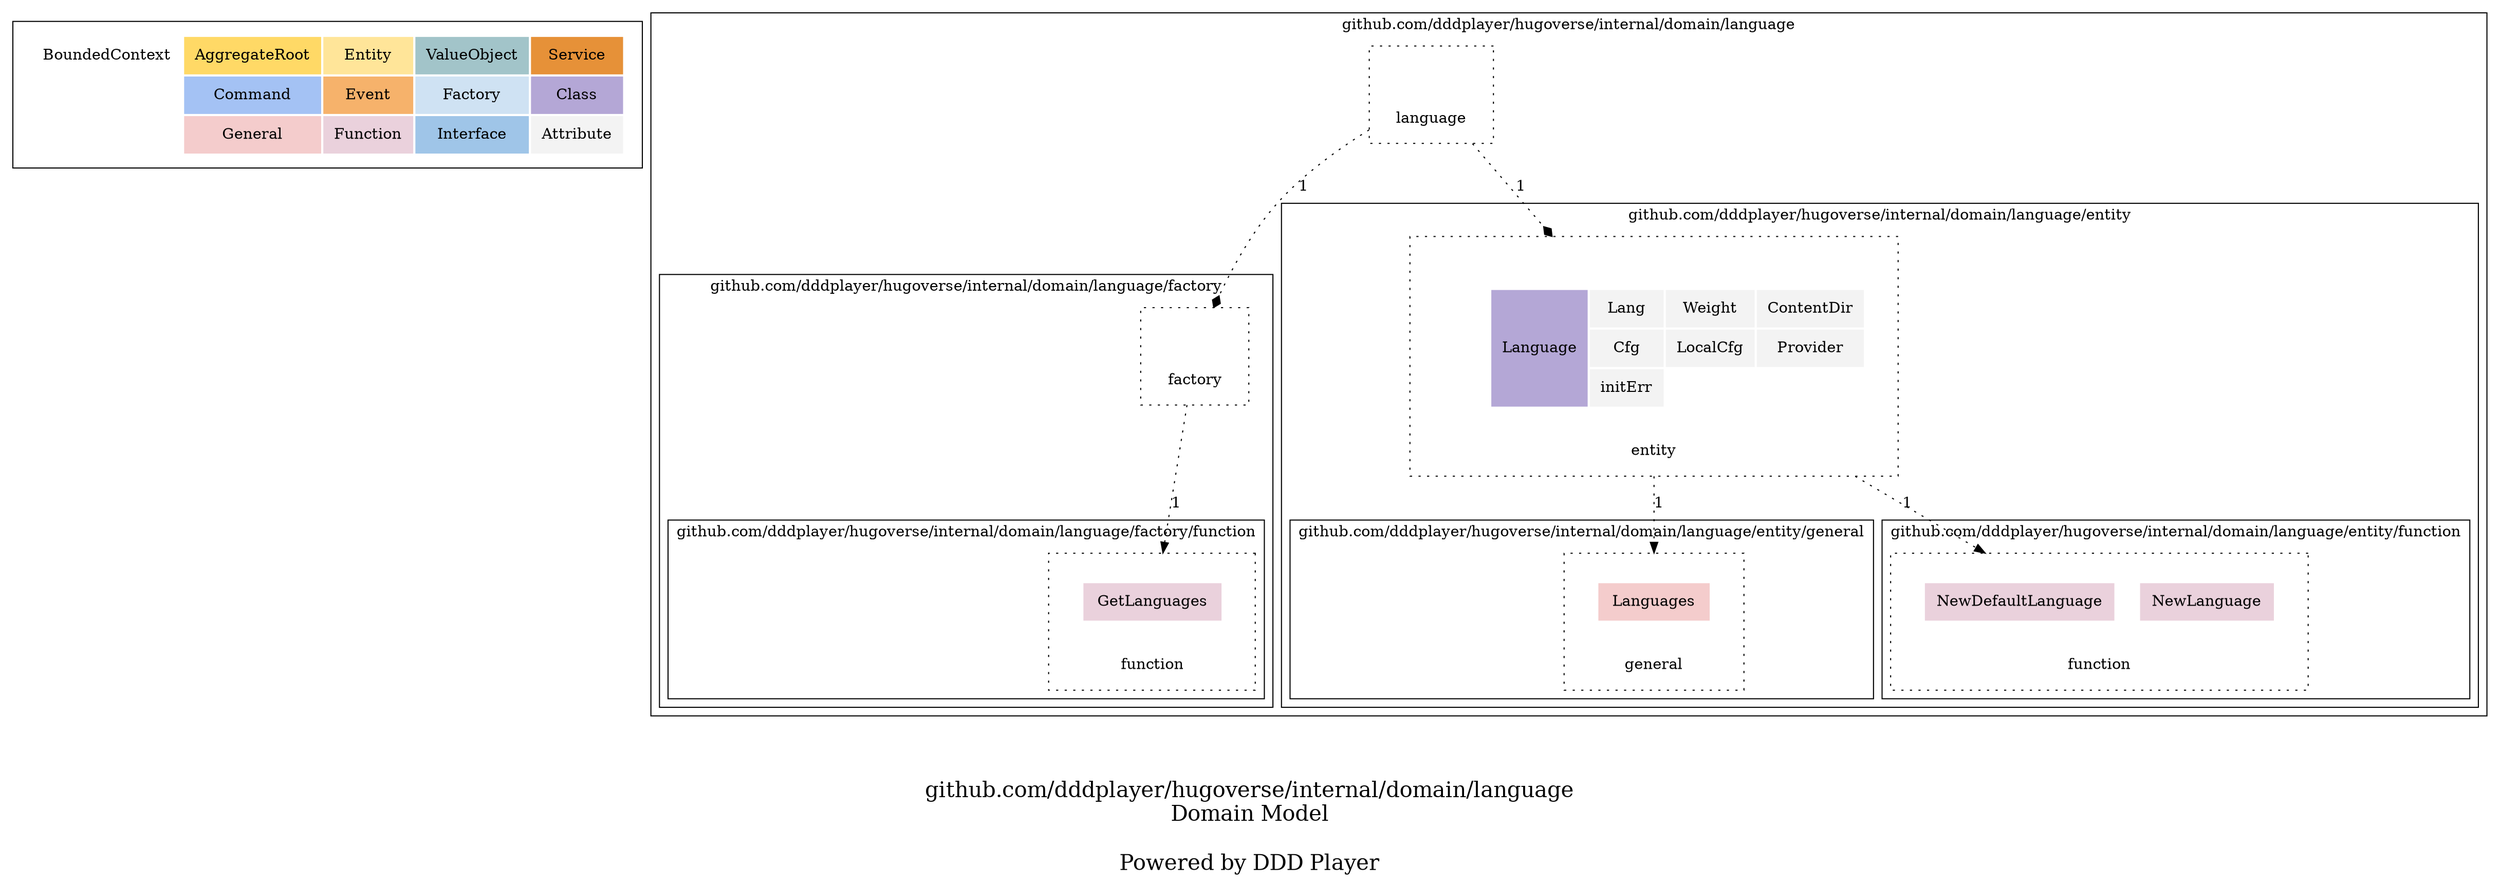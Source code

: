 digraph {
	node [style=dotted shape=rect]

    subgraph cluster_ddd_concept{
		node [color=white]

        ddd_concept [label=<
        <table border="0" cellpadding="10">
		<tr>
			<td bgcolor="#ffffff00" rowspan="1" colspan="1">BoundedContext</td>
			<td bgcolor="#ffd966ff" rowspan="1" colspan="1">AggregateRoot</td>
			<td bgcolor="#ffe599ff" rowspan="1" colspan="1">Entity</td>
			<td bgcolor="#a2c4c9ff" rowspan="1" colspan="1">ValueObject</td>
			<td bgcolor="#e69138ff" rowspan="1" colspan="1">Service</td>
		</tr>
		<tr>
			<td bgcolor="white" rowspan="1" colspan="1"></td>
			<td bgcolor="#a4c2f4ff" rowspan="1" colspan="1">Command</td>
			<td bgcolor="#f6b26bff" rowspan="1" colspan="1">Event</td>
			<td bgcolor="#cfe2f3ff" rowspan="1" colspan="1">Factory</td>
			<td bgcolor="#b4a7d6ff" rowspan="1" colspan="1">Class</td>
			
		</tr>
		<tr>
			<td bgcolor="white" rowspan="1" colspan="1"></td>
			<td bgcolor="#f4ccccff" rowspan="1" colspan="1">General</td>
			<td bgcolor="#ead1dcff" rowspan="1" colspan="1">Function</td>
			<td bgcolor="#9fc5e8ff" rowspan="1" colspan="1">Interface</td>
			<td bgcolor="#f3f3f3ff" rowspan="1" colspan="1">Attribute</td>
		</tr>
        </table>
        > ]
	}

    
		subgraph cluster_dd3W6xt {
	
		
    	dd3W6xt [label=<
        <table border="0" cellpadding="10">
			
				<tr>
		
			<td port="first_blank_row" bgcolor="white" rowspan="1" colspan="1"></td>
	</tr>
				<tr>
		
			<td port="" bgcolor="white" rowspan="1" colspan="1"></td>
	</tr>
				<tr>
		
			<td port="" bgcolor="white" rowspan="1" colspan="6">language</td>
	</tr>
        </table>
        > ]
	

	label = "github.com/dddplayer/hugoverse/internal/domain/language"

	
		subgraph cluster_dclgp4m {
	
		
    	dclgp4m [label=<
        <table border="0" cellpadding="10">
			
				<tr>
		
			<td port="first_blank_row" bgcolor="white" rowspan="1" colspan="1"></td>
	</tr>
				<tr>
		
			<td port="" bgcolor="white" rowspan="1" colspan="1"></td>
	</tr>
				<tr>
		
			<td port="" bgcolor="white" rowspan="1" colspan="6">factory</td>
	</tr>
        </table>
        > ]
	

	label = "github.com/dddplayer/hugoverse/internal/domain/language/factory"

	
		subgraph cluster_ddLW4Pl {
	
		
    	ddLW4Pl [label=<
        <table border="0" cellpadding="10">
			
				<tr>
		
			<td port="first_blank_row" bgcolor="white" rowspan="1" colspan="1"></td>
	</tr>
				<tr>
		
			<td port="" bgcolor="white" rowspan="1" colspan="1"></td>
			<td port="dcJF53W" bgcolor="#ead1dcff" rowspan="1" colspan="4">GetLanguages</td>
			<td port="" bgcolor="white" rowspan="1" colspan="1"></td>
	</tr>
				<tr>
		
			<td port="" bgcolor="white" rowspan="1" colspan="1"></td>
	</tr>
				<tr>
		
			<td port="" bgcolor="white" rowspan="1" colspan="6">function</td>
	</tr>
        </table>
        > ]
	

	label = "github.com/dddplayer/hugoverse/internal/domain/language/factory/function"

	
    }
    }
		subgraph cluster_ddJJxrJ {
	
		
    	ddJJxrJ [label=<
        <table border="0" cellpadding="10">
			
				<tr>
		
			<td port="first_blank_row" bgcolor="white" rowspan="1" colspan="1"></td>
	</tr>
				<tr>
		
			<td port="" bgcolor="white" rowspan="1" colspan="1"></td>
	</tr>
				<tr>
		
			<td port="" bgcolor="white" rowspan="1" colspan="1"></td>
			<td port="" bgcolor="white" rowspan="1" colspan="1"></td>
			<td port="" bgcolor="white" rowspan="1" colspan="1"></td>
			<td port="dzLhfc" bgcolor="#b4a7d6ff" rowspan="3" colspan="1">Language</td>
			<td port="dbBM4Qf" bgcolor="#f3f3f3ff" rowspan="1" colspan="1">Lang</td>
			<td port="dOLqr3" bgcolor="#f3f3f3ff" rowspan="1" colspan="1">Weight</td>
			<td port="der7p1l" bgcolor="#f3f3f3ff" rowspan="1" colspan="1">ContentDir</td>
			<td port="" bgcolor="white" rowspan="1" colspan="1"></td>
	</tr>
				<tr>
		
			<td port="" bgcolor="white" rowspan="1" colspan="1"></td>
			<td port="" bgcolor="white" rowspan="1" colspan="1"></td>
			<td port="" bgcolor="white" rowspan="1" colspan="1"></td>
			<td port="dWcBVV" bgcolor="#f3f3f3ff" rowspan="1" colspan="1">Cfg</td>
			<td port="dcqKBQA" bgcolor="#f3f3f3ff" rowspan="1" colspan="1">LocalCfg</td>
			<td port="dwKj0e" bgcolor="#f3f3f3ff" rowspan="1" colspan="1">Provider</td>
			<td port="" bgcolor="white" rowspan="1" colspan="1"></td>
	</tr>
				<tr>
		
			<td port="" bgcolor="white" rowspan="1" colspan="1"></td>
			<td port="" bgcolor="white" rowspan="1" colspan="1"></td>
			<td port="" bgcolor="white" rowspan="1" colspan="1"></td>
			<td port="die0Cs" bgcolor="#f3f3f3ff" rowspan="1" colspan="1">initErr</td>
			<td port="" bgcolor="white" rowspan="1" colspan="1"></td>
			<td port="" bgcolor="white" rowspan="1" colspan="1"></td>
			<td port="" bgcolor="white" rowspan="1" colspan="1"></td>
	</tr>
				<tr>
		
			<td port="" bgcolor="white" rowspan="1" colspan="1"></td>
	</tr>
				<tr>
		
			<td port="" bgcolor="white" rowspan="1" colspan="8">entity</td>
	</tr>
        </table>
        > ]
	

	label = "github.com/dddplayer/hugoverse/internal/domain/language/entity"

	
		subgraph cluster_dd3qtF4 {
	
		
    	dd3qtF4 [label=<
        <table border="0" cellpadding="10">
			
				<tr>
		
			<td port="first_blank_row" bgcolor="white" rowspan="1" colspan="1"></td>
	</tr>
				<tr>
		
			<td port="" bgcolor="white" rowspan="1" colspan="1"></td>
			<td port="dbzugyL" bgcolor="#f4ccccff" rowspan="1" colspan="4">Languages</td>
			<td port="" bgcolor="white" rowspan="1" colspan="1"></td>
	</tr>
				<tr>
		
			<td port="" bgcolor="white" rowspan="1" colspan="1"></td>
	</tr>
				<tr>
		
			<td port="" bgcolor="white" rowspan="1" colspan="6">general</td>
	</tr>
        </table>
        > ]
	

	label = "github.com/dddplayer/hugoverse/internal/domain/language/entity/general"

	
    }
		subgraph cluster_ddskoIU {
	
		
    	ddskoIU [label=<
        <table border="0" cellpadding="10">
			
				<tr>
		
			<td port="first_blank_row" bgcolor="white" rowspan="1" colspan="1"></td>
	</tr>
				<tr>
		
			<td port="" bgcolor="white" rowspan="1" colspan="1"></td>
			<td port="deRwvL" bgcolor="#ead1dcff" rowspan="1" colspan="2">NewDefaultLanguage</td>
			<td port="" bgcolor="white" rowspan="1" colspan="1"></td>
			<td port="dcVdFHG" bgcolor="#ead1dcff" rowspan="1" colspan="2">NewLanguage</td>
			<td port="" bgcolor="white" rowspan="1" colspan="1"></td>
	</tr>
				<tr>
		
			<td port="" bgcolor="white" rowspan="1" colspan="1"></td>
	</tr>
				<tr>
		
			<td port="" bgcolor="white" rowspan="1" colspan="7">function</td>
	</tr>
        </table>
        > ]
	

	label = "github.com/dddplayer/hugoverse/internal/domain/language/entity/function"

	
    }
    }
    }
		subgraph cluster_dclgp4m {
	
		
    	dclgp4m [label=<
        <table border="0" cellpadding="10">
			
				<tr>
		
			<td port="first_blank_row" bgcolor="white" rowspan="1" colspan="1"></td>
	</tr>
				<tr>
		
			<td port="" bgcolor="white" rowspan="1" colspan="1"></td>
	</tr>
				<tr>
		
			<td port="" bgcolor="white" rowspan="1" colspan="6">factory</td>
	</tr>
        </table>
        > ]
	

	label = "github.com/dddplayer/hugoverse/internal/domain/language/factory"

	
		subgraph cluster_ddLW4Pl {
	
		
    	ddLW4Pl [label=<
        <table border="0" cellpadding="10">
			
				<tr>
		
			<td port="first_blank_row" bgcolor="white" rowspan="1" colspan="1"></td>
	</tr>
				<tr>
		
			<td port="" bgcolor="white" rowspan="1" colspan="1"></td>
			<td port="dcJF53W" bgcolor="#ead1dcff" rowspan="1" colspan="4">GetLanguages</td>
			<td port="" bgcolor="white" rowspan="1" colspan="1"></td>
	</tr>
				<tr>
		
			<td port="" bgcolor="white" rowspan="1" colspan="1"></td>
	</tr>
				<tr>
		
			<td port="" bgcolor="white" rowspan="1" colspan="6">function</td>
	</tr>
        </table>
        > ]
	

	label = "github.com/dddplayer/hugoverse/internal/domain/language/factory/function"

	
    }
    }
		subgraph cluster_ddJJxrJ {
	
		
    	ddJJxrJ [label=<
        <table border="0" cellpadding="10">
			
				<tr>
		
			<td port="first_blank_row" bgcolor="white" rowspan="1" colspan="1"></td>
	</tr>
				<tr>
		
			<td port="" bgcolor="white" rowspan="1" colspan="1"></td>
	</tr>
				<tr>
		
			<td port="" bgcolor="white" rowspan="1" colspan="1"></td>
			<td port="" bgcolor="white" rowspan="1" colspan="1"></td>
			<td port="" bgcolor="white" rowspan="1" colspan="1"></td>
			<td port="dzLhfc" bgcolor="#b4a7d6ff" rowspan="3" colspan="1">Language</td>
			<td port="dbBM4Qf" bgcolor="#f3f3f3ff" rowspan="1" colspan="1">Lang</td>
			<td port="dOLqr3" bgcolor="#f3f3f3ff" rowspan="1" colspan="1">Weight</td>
			<td port="der7p1l" bgcolor="#f3f3f3ff" rowspan="1" colspan="1">ContentDir</td>
			<td port="" bgcolor="white" rowspan="1" colspan="1"></td>
	</tr>
				<tr>
		
			<td port="" bgcolor="white" rowspan="1" colspan="1"></td>
			<td port="" bgcolor="white" rowspan="1" colspan="1"></td>
			<td port="" bgcolor="white" rowspan="1" colspan="1"></td>
			<td port="dWcBVV" bgcolor="#f3f3f3ff" rowspan="1" colspan="1">Cfg</td>
			<td port="dcqKBQA" bgcolor="#f3f3f3ff" rowspan="1" colspan="1">LocalCfg</td>
			<td port="dwKj0e" bgcolor="#f3f3f3ff" rowspan="1" colspan="1">Provider</td>
			<td port="" bgcolor="white" rowspan="1" colspan="1"></td>
	</tr>
				<tr>
		
			<td port="" bgcolor="white" rowspan="1" colspan="1"></td>
			<td port="" bgcolor="white" rowspan="1" colspan="1"></td>
			<td port="" bgcolor="white" rowspan="1" colspan="1"></td>
			<td port="die0Cs" bgcolor="#f3f3f3ff" rowspan="1" colspan="1">initErr</td>
			<td port="" bgcolor="white" rowspan="1" colspan="1"></td>
			<td port="" bgcolor="white" rowspan="1" colspan="1"></td>
			<td port="" bgcolor="white" rowspan="1" colspan="1"></td>
	</tr>
				<tr>
		
			<td port="" bgcolor="white" rowspan="1" colspan="1"></td>
	</tr>
				<tr>
		
			<td port="" bgcolor="white" rowspan="1" colspan="8">entity</td>
	</tr>
        </table>
        > ]
	

	label = "github.com/dddplayer/hugoverse/internal/domain/language/entity"

	
		subgraph cluster_dd3qtF4 {
	
		
    	dd3qtF4 [label=<
        <table border="0" cellpadding="10">
			
				<tr>
		
			<td port="first_blank_row" bgcolor="white" rowspan="1" colspan="1"></td>
	</tr>
				<tr>
		
			<td port="" bgcolor="white" rowspan="1" colspan="1"></td>
			<td port="dbzugyL" bgcolor="#f4ccccff" rowspan="1" colspan="4">Languages</td>
			<td port="" bgcolor="white" rowspan="1" colspan="1"></td>
	</tr>
				<tr>
		
			<td port="" bgcolor="white" rowspan="1" colspan="1"></td>
	</tr>
				<tr>
		
			<td port="" bgcolor="white" rowspan="1" colspan="6">general</td>
	</tr>
        </table>
        > ]
	

	label = "github.com/dddplayer/hugoverse/internal/domain/language/entity/general"

	
    }
		subgraph cluster_ddskoIU {
	
		
    	ddskoIU [label=<
        <table border="0" cellpadding="10">
			
				<tr>
		
			<td port="first_blank_row" bgcolor="white" rowspan="1" colspan="1"></td>
	</tr>
				<tr>
		
			<td port="" bgcolor="white" rowspan="1" colspan="1"></td>
			<td port="deRwvL" bgcolor="#ead1dcff" rowspan="1" colspan="2">NewDefaultLanguage</td>
			<td port="" bgcolor="white" rowspan="1" colspan="1"></td>
			<td port="dcVdFHG" bgcolor="#ead1dcff" rowspan="1" colspan="2">NewLanguage</td>
			<td port="" bgcolor="white" rowspan="1" colspan="1"></td>
	</tr>
				<tr>
		
			<td port="" bgcolor="white" rowspan="1" colspan="1"></td>
	</tr>
				<tr>
		
			<td port="" bgcolor="white" rowspan="1" colspan="7">function</td>
	</tr>
        </table>
        > ]
	

	label = "github.com/dddplayer/hugoverse/internal/domain/language/entity/function"

	
    }
    }

	
		ddJJxrJ -> ddskoIU  [style=dotted arrowhead=normal label="1" tooltip="entity -> function: \n\n"]
		dd3W6xt -> ddJJxrJ  [style=dotted arrowhead=diamond label="1" tooltip="language -> entity: \n\n"]
		dclgp4m -> ddLW4Pl  [style=dotted arrowhead=normal label="1" tooltip="factory -> function: \n\n"]
		dd3W6xt -> dclgp4m  [style=dotted arrowhead=diamond label="1" tooltip="language -> factory: \n\n"]
		ddJJxrJ -> dd3qtF4  [style=dotted arrowhead=normal label="1" tooltip="entity -> general: \n\n"]

	label = "\n\ngithub.com/dddplayer/hugoverse/internal/domain/language\nDomain Model\n\nPowered by DDD Player";
    fontsize=20;
}
